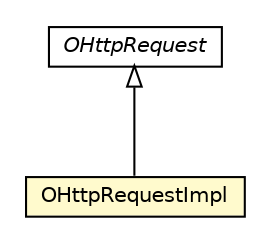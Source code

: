 #!/usr/local/bin/dot
#
# Class diagram 
# Generated by UMLGraph version R5_6-24-gf6e263 (http://www.umlgraph.org/)
#

digraph G {
	edge [fontname="Helvetica",fontsize=10,labelfontname="Helvetica",labelfontsize=10];
	node [fontname="Helvetica",fontsize=10,shape=plaintext];
	nodesep=0.25;
	ranksep=0.5;
	// com.orientechnologies.orient.server.network.protocol.http.OHttpRequest
	c3852666 [label=<<table title="com.orientechnologies.orient.server.network.protocol.http.OHttpRequest" border="0" cellborder="1" cellspacing="0" cellpadding="2" port="p" href="./OHttpRequest.html">
		<tr><td><table border="0" cellspacing="0" cellpadding="1">
<tr><td align="center" balign="center"><font face="Helvetica-Oblique"> OHttpRequest </font></td></tr>
		</table></td></tr>
		</table>>, URL="./OHttpRequest.html", fontname="Helvetica", fontcolor="black", fontsize=10.0];
	// com.orientechnologies.orient.server.network.protocol.http.OHttpRequestImpl
	c3852667 [label=<<table title="com.orientechnologies.orient.server.network.protocol.http.OHttpRequestImpl" border="0" cellborder="1" cellspacing="0" cellpadding="2" port="p" bgcolor="lemonChiffon" href="./OHttpRequestImpl.html">
		<tr><td><table border="0" cellspacing="0" cellpadding="1">
<tr><td align="center" balign="center"> OHttpRequestImpl </td></tr>
		</table></td></tr>
		</table>>, URL="./OHttpRequestImpl.html", fontname="Helvetica", fontcolor="black", fontsize=10.0];
	//com.orientechnologies.orient.server.network.protocol.http.OHttpRequestImpl extends com.orientechnologies.orient.server.network.protocol.http.OHttpRequest
	c3852666:p -> c3852667:p [dir=back,arrowtail=empty];
}


